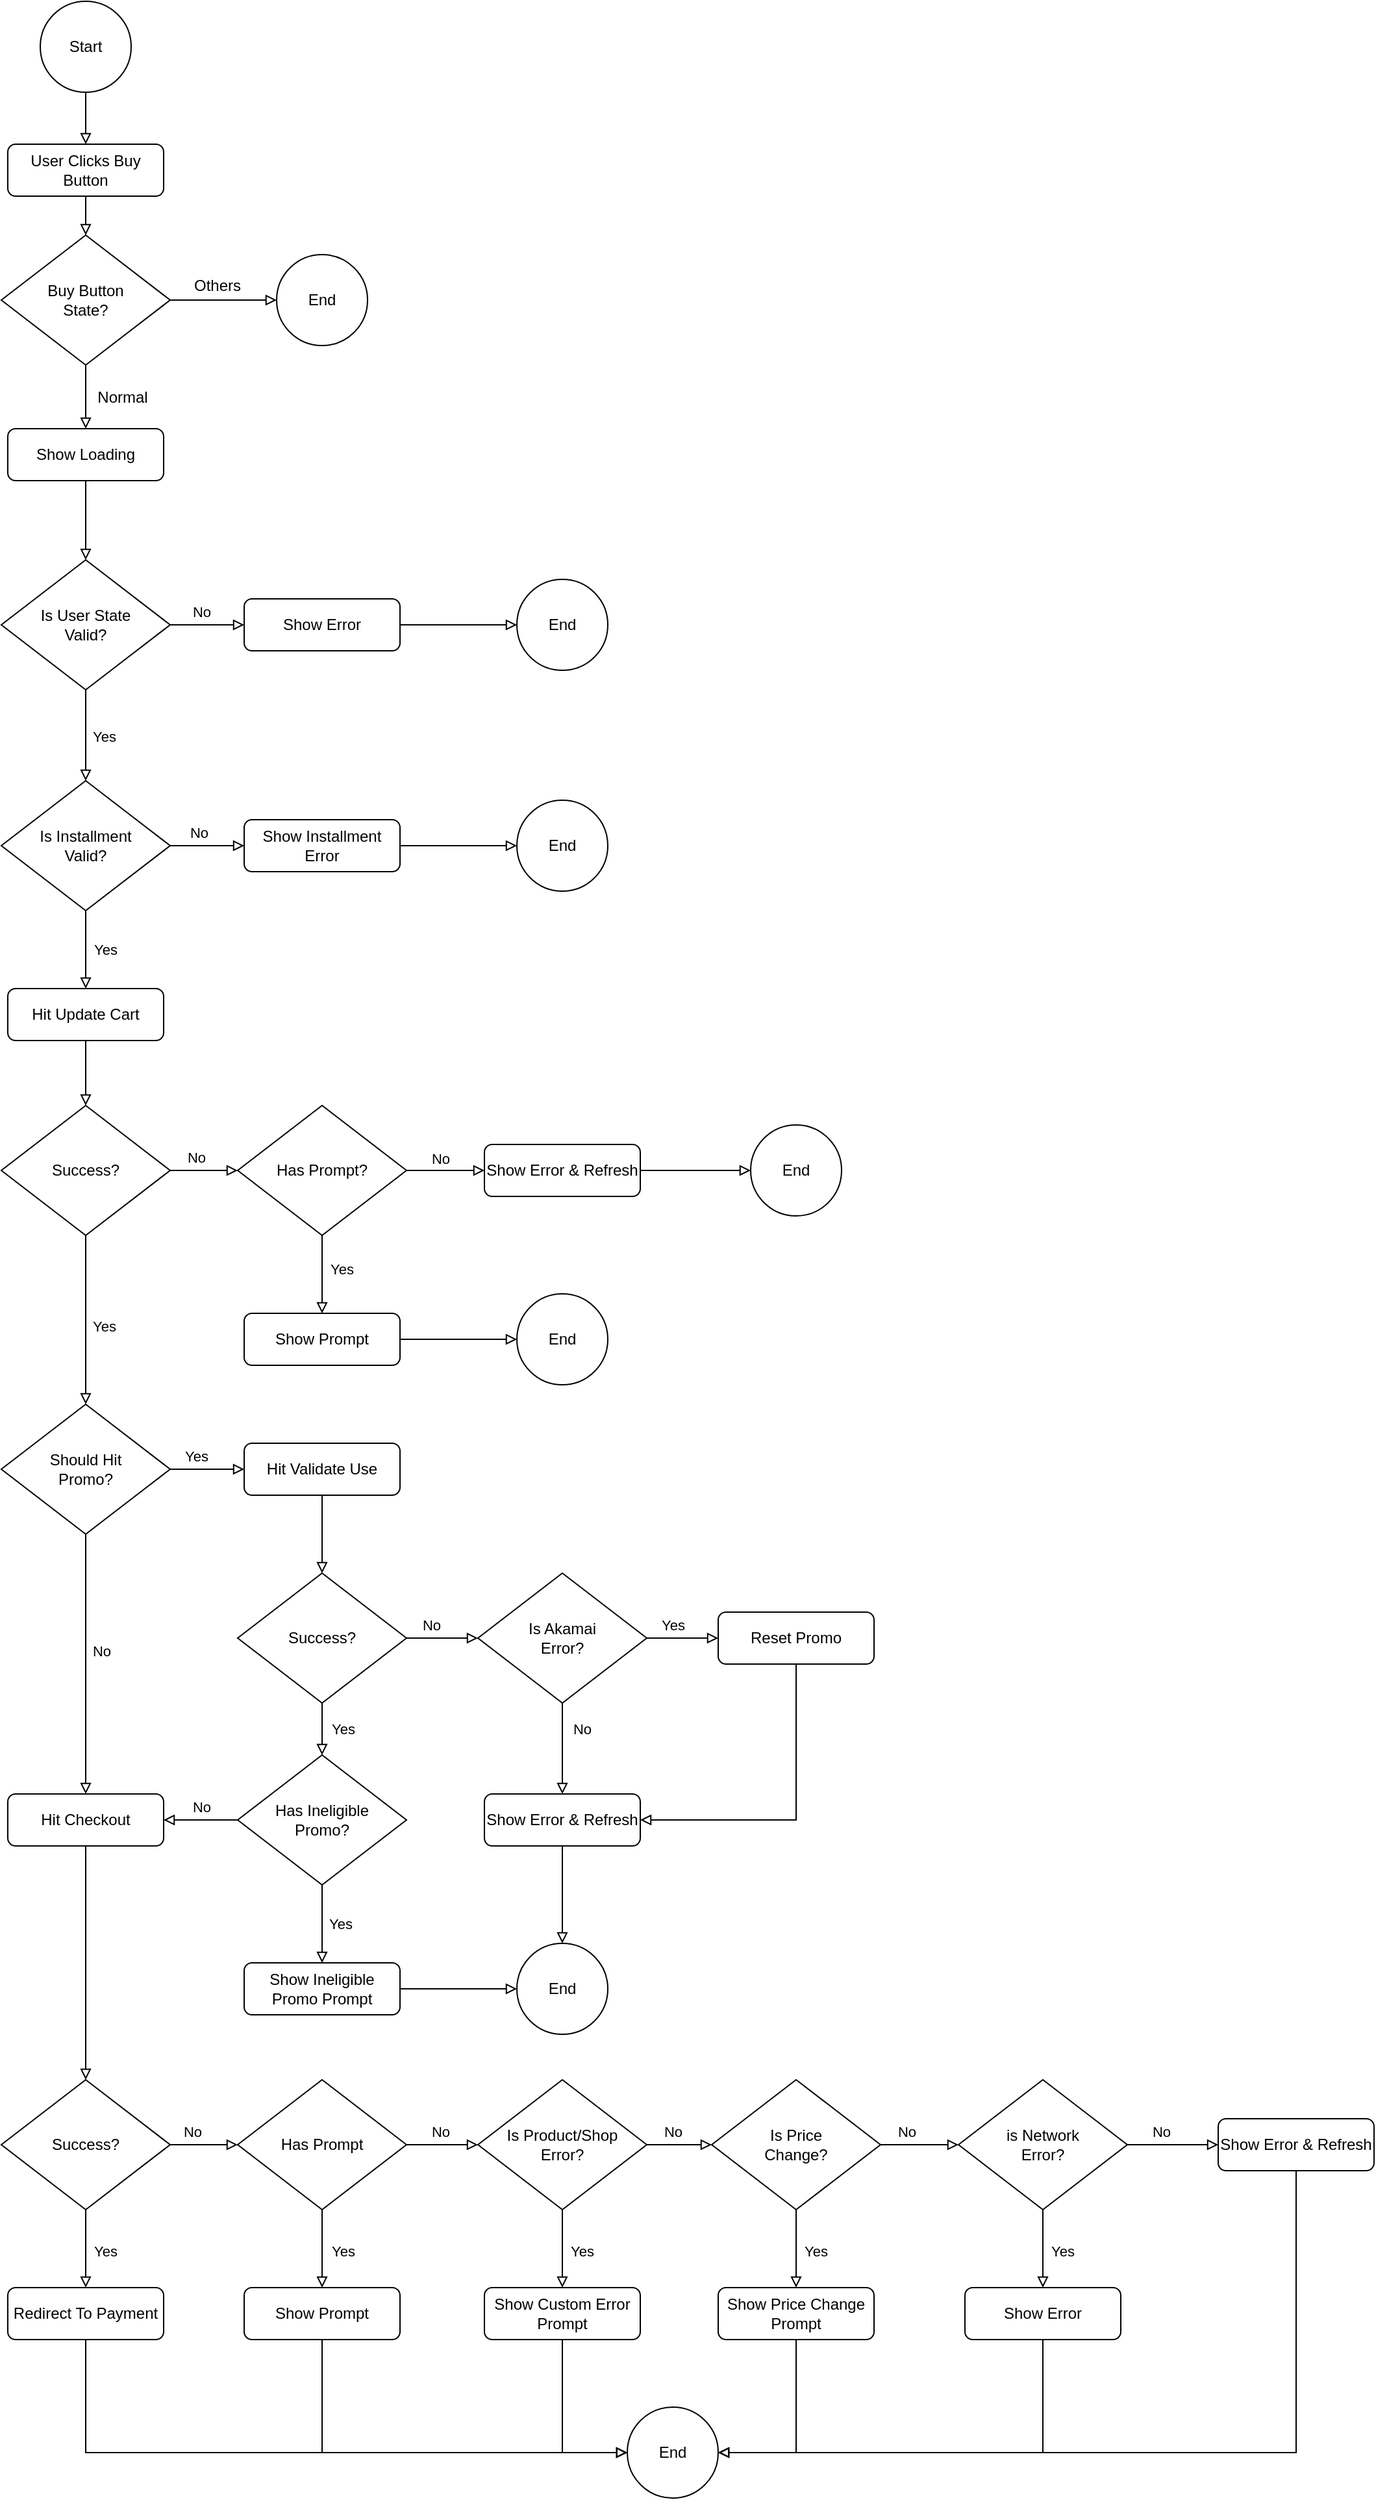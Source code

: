 <mxfile version="21.0.2" type="google"><diagram name="Page-1" id="s8Ui3YPZq4Cd5jdnSd73"><mxGraphModel grid="1" page="1" gridSize="10" guides="1" tooltips="1" connect="1" arrows="1" fold="1" pageScale="1" pageWidth="850" pageHeight="1100" math="0" shadow="0"><root><mxCell id="0"/><mxCell id="1" parent="0"/><mxCell id="nNy5PClMn8P8hD4eeSSz-1" style="edgeStyle=orthogonalEdgeStyle;rounded=0;orthogonalLoop=1;jettySize=auto;html=1;entryX=0.5;entryY=0;entryDx=0;entryDy=0;endArrow=block;endFill=0;" edge="1" parent="1" source="nNy5PClMn8P8hD4eeSSz-2" target="nNy5PClMn8P8hD4eeSSz-4"><mxGeometry relative="1" as="geometry"/></mxCell><mxCell id="nNy5PClMn8P8hD4eeSSz-2" value="Start" style="ellipse;whiteSpace=wrap;html=1;aspect=fixed;" vertex="1" parent="1"><mxGeometry x="173" y="140" width="70" height="70" as="geometry"/></mxCell><mxCell id="nNy5PClMn8P8hD4eeSSz-3" style="edgeStyle=orthogonalEdgeStyle;rounded=0;orthogonalLoop=1;jettySize=auto;html=1;exitX=0.5;exitY=1;exitDx=0;exitDy=0;endArrow=block;endFill=0;" edge="1" parent="1" source="nNy5PClMn8P8hD4eeSSz-4" target="nNy5PClMn8P8hD4eeSSz-7"><mxGeometry relative="1" as="geometry"/></mxCell><mxCell id="nNy5PClMn8P8hD4eeSSz-4" value="User Clicks Buy&lt;br&gt;Button" style="rounded=1;whiteSpace=wrap;html=1;" vertex="1" parent="1"><mxGeometry x="148" y="250" width="120" height="40" as="geometry"/></mxCell><mxCell id="nNy5PClMn8P8hD4eeSSz-6" style="edgeStyle=orthogonalEdgeStyle;rounded=0;orthogonalLoop=1;jettySize=auto;html=1;entryX=0;entryY=0.5;entryDx=0;entryDy=0;endArrow=block;endFill=0;" edge="1" parent="1" source="nNy5PClMn8P8hD4eeSSz-7" target="nNy5PClMn8P8hD4eeSSz-82"><mxGeometry relative="1" as="geometry"><mxPoint x="343.0" y="370" as="targetPoint"/></mxGeometry></mxCell><mxCell id="nNy5PClMn8P8hD4eeSSz-120" style="edgeStyle=orthogonalEdgeStyle;rounded=0;orthogonalLoop=1;jettySize=auto;html=1;entryX=0.5;entryY=0;entryDx=0;entryDy=0;endArrow=block;endFill=0;" edge="1" parent="1" source="nNy5PClMn8P8hD4eeSSz-7" target="nNy5PClMn8P8hD4eeSSz-83"><mxGeometry relative="1" as="geometry"/></mxCell><mxCell id="nNy5PClMn8P8hD4eeSSz-7" value="Buy Button &lt;br&gt;State?" style="rhombus;whiteSpace=wrap;html=1;" vertex="1" parent="1"><mxGeometry x="143" y="320" width="130" height="100" as="geometry"/></mxCell><mxCell id="nNy5PClMn8P8hD4eeSSz-66" value="Others" style="text;html=1;align=center;verticalAlign=middle;resizable=0;points=[];autosize=1;strokeColor=none;fillColor=none;" vertex="1" parent="1"><mxGeometry x="279" y="344" width="60" height="30" as="geometry"/></mxCell><mxCell id="nNy5PClMn8P8hD4eeSSz-82" value="End" style="ellipse;whiteSpace=wrap;html=1;aspect=fixed;" vertex="1" parent="1"><mxGeometry x="355" y="335" width="70" height="70" as="geometry"/></mxCell><mxCell id="nNy5PClMn8P8hD4eeSSz-122" style="edgeStyle=orthogonalEdgeStyle;rounded=0;orthogonalLoop=1;jettySize=auto;html=1;entryX=0.5;entryY=0;entryDx=0;entryDy=0;endArrow=block;endFill=0;" edge="1" parent="1" source="nNy5PClMn8P8hD4eeSSz-83" target="nNy5PClMn8P8hD4eeSSz-84"><mxGeometry relative="1" as="geometry"/></mxCell><mxCell id="nNy5PClMn8P8hD4eeSSz-83" value="Show Loading" style="rounded=1;whiteSpace=wrap;html=1;" vertex="1" parent="1"><mxGeometry x="148" y="469" width="120" height="40" as="geometry"/></mxCell><mxCell id="nNy5PClMn8P8hD4eeSSz-123" style="edgeStyle=orthogonalEdgeStyle;shape=connector;rounded=0;orthogonalLoop=1;jettySize=auto;html=1;entryX=0;entryY=0.5;entryDx=0;entryDy=0;labelBackgroundColor=default;strokeColor=default;fontFamily=Helvetica;fontSize=11;fontColor=default;endArrow=block;endFill=0;" edge="1" parent="1" source="nNy5PClMn8P8hD4eeSSz-84" target="nNy5PClMn8P8hD4eeSSz-89"><mxGeometry relative="1" as="geometry"/></mxCell><mxCell id="nNy5PClMn8P8hD4eeSSz-126" style="edgeStyle=orthogonalEdgeStyle;shape=connector;rounded=0;orthogonalLoop=1;jettySize=auto;html=1;labelBackgroundColor=default;strokeColor=default;fontFamily=Helvetica;fontSize=11;fontColor=default;endArrow=block;endFill=0;" edge="1" parent="1" source="nNy5PClMn8P8hD4eeSSz-84" target="nNy5PClMn8P8hD4eeSSz-85"><mxGeometry relative="1" as="geometry"/></mxCell><mxCell id="nNy5PClMn8P8hD4eeSSz-84" value="Is User State&lt;br&gt;Valid?" style="rhombus;whiteSpace=wrap;html=1;" vertex="1" parent="1"><mxGeometry x="143" y="570" width="130" height="100" as="geometry"/></mxCell><mxCell id="nNy5PClMn8P8hD4eeSSz-128" style="edgeStyle=orthogonalEdgeStyle;shape=connector;rounded=0;orthogonalLoop=1;jettySize=auto;html=1;entryX=0;entryY=0.5;entryDx=0;entryDy=0;labelBackgroundColor=default;strokeColor=default;fontFamily=Helvetica;fontSize=11;fontColor=default;endArrow=block;endFill=0;" edge="1" parent="1" source="nNy5PClMn8P8hD4eeSSz-85" target="nNy5PClMn8P8hD4eeSSz-91"><mxGeometry relative="1" as="geometry"/></mxCell><mxCell id="nNy5PClMn8P8hD4eeSSz-131" style="edgeStyle=orthogonalEdgeStyle;shape=connector;rounded=0;orthogonalLoop=1;jettySize=auto;html=1;entryX=0.5;entryY=0;entryDx=0;entryDy=0;labelBackgroundColor=default;strokeColor=default;fontFamily=Helvetica;fontSize=11;fontColor=default;endArrow=block;endFill=0;" edge="1" parent="1" source="nNy5PClMn8P8hD4eeSSz-85" target="nNy5PClMn8P8hD4eeSSz-86"><mxGeometry relative="1" as="geometry"/></mxCell><mxCell id="nNy5PClMn8P8hD4eeSSz-85" value="Is Installment&lt;br&gt;Valid?" style="rhombus;whiteSpace=wrap;html=1;" vertex="1" parent="1"><mxGeometry x="143" y="740" width="130" height="100" as="geometry"/></mxCell><mxCell id="nNy5PClMn8P8hD4eeSSz-133" style="edgeStyle=orthogonalEdgeStyle;shape=connector;rounded=0;orthogonalLoop=1;jettySize=auto;html=1;entryX=0.5;entryY=0;entryDx=0;entryDy=0;labelBackgroundColor=default;strokeColor=default;fontFamily=Helvetica;fontSize=11;fontColor=default;endArrow=block;endFill=0;" edge="1" parent="1" source="nNy5PClMn8P8hD4eeSSz-86" target="nNy5PClMn8P8hD4eeSSz-87"><mxGeometry relative="1" as="geometry"/></mxCell><mxCell id="nNy5PClMn8P8hD4eeSSz-86" value="Hit Update Cart" style="rounded=1;whiteSpace=wrap;html=1;" vertex="1" parent="1"><mxGeometry x="148" y="900" width="120" height="40" as="geometry"/></mxCell><mxCell id="nNy5PClMn8P8hD4eeSSz-134" style="edgeStyle=orthogonalEdgeStyle;shape=connector;rounded=0;orthogonalLoop=1;jettySize=auto;html=1;entryX=0;entryY=0.5;entryDx=0;entryDy=0;labelBackgroundColor=default;strokeColor=default;fontFamily=Helvetica;fontSize=11;fontColor=default;endArrow=block;endFill=0;" edge="1" parent="1" source="nNy5PClMn8P8hD4eeSSz-87" target="nNy5PClMn8P8hD4eeSSz-88"><mxGeometry relative="1" as="geometry"/></mxCell><mxCell id="nNy5PClMn8P8hD4eeSSz-140" style="edgeStyle=orthogonalEdgeStyle;shape=connector;rounded=0;orthogonalLoop=1;jettySize=auto;html=1;labelBackgroundColor=default;strokeColor=default;fontFamily=Helvetica;fontSize=11;fontColor=default;endArrow=block;endFill=0;" edge="1" parent="1" source="nNy5PClMn8P8hD4eeSSz-87" target="nNy5PClMn8P8hD4eeSSz-97"><mxGeometry relative="1" as="geometry"/></mxCell><mxCell id="nNy5PClMn8P8hD4eeSSz-87" value="Success?" style="rhombus;whiteSpace=wrap;html=1;" vertex="1" parent="1"><mxGeometry x="143" y="990" width="130" height="100" as="geometry"/></mxCell><mxCell id="nNy5PClMn8P8hD4eeSSz-136" style="edgeStyle=orthogonalEdgeStyle;shape=connector;rounded=0;orthogonalLoop=1;jettySize=auto;html=1;entryX=0;entryY=0.5;entryDx=0;entryDy=0;labelBackgroundColor=default;strokeColor=default;fontFamily=Helvetica;fontSize=11;fontColor=default;endArrow=block;endFill=0;" edge="1" parent="1" source="nNy5PClMn8P8hD4eeSSz-88" target="nNy5PClMn8P8hD4eeSSz-93"><mxGeometry relative="1" as="geometry"/></mxCell><mxCell id="nNy5PClMn8P8hD4eeSSz-138" style="edgeStyle=orthogonalEdgeStyle;shape=connector;rounded=0;orthogonalLoop=1;jettySize=auto;html=1;labelBackgroundColor=default;strokeColor=default;fontFamily=Helvetica;fontSize=11;fontColor=default;endArrow=block;endFill=0;" edge="1" parent="1" source="nNy5PClMn8P8hD4eeSSz-88" target="nNy5PClMn8P8hD4eeSSz-94"><mxGeometry relative="1" as="geometry"/></mxCell><mxCell id="nNy5PClMn8P8hD4eeSSz-88" value="Has Prompt?" style="rhombus;whiteSpace=wrap;html=1;" vertex="1" parent="1"><mxGeometry x="325" y="990" width="130" height="100" as="geometry"/></mxCell><mxCell id="nNy5PClMn8P8hD4eeSSz-125" style="edgeStyle=orthogonalEdgeStyle;shape=connector;rounded=0;orthogonalLoop=1;jettySize=auto;html=1;entryX=0;entryY=0.5;entryDx=0;entryDy=0;labelBackgroundColor=default;strokeColor=default;fontFamily=Helvetica;fontSize=11;fontColor=default;endArrow=block;endFill=0;" edge="1" parent="1" source="nNy5PClMn8P8hD4eeSSz-89" target="nNy5PClMn8P8hD4eeSSz-90"><mxGeometry relative="1" as="geometry"/></mxCell><mxCell id="nNy5PClMn8P8hD4eeSSz-89" value="Show Error" style="rounded=1;whiteSpace=wrap;html=1;" vertex="1" parent="1"><mxGeometry x="330" y="600" width="120" height="40" as="geometry"/></mxCell><mxCell id="nNy5PClMn8P8hD4eeSSz-90" value="End" style="ellipse;whiteSpace=wrap;html=1;aspect=fixed;" vertex="1" parent="1"><mxGeometry x="540" y="585" width="70" height="70" as="geometry"/></mxCell><mxCell id="nNy5PClMn8P8hD4eeSSz-130" style="edgeStyle=orthogonalEdgeStyle;shape=connector;rounded=0;orthogonalLoop=1;jettySize=auto;html=1;entryX=0;entryY=0.5;entryDx=0;entryDy=0;labelBackgroundColor=default;strokeColor=default;fontFamily=Helvetica;fontSize=11;fontColor=default;endArrow=block;endFill=0;" edge="1" parent="1" source="nNy5PClMn8P8hD4eeSSz-91" target="nNy5PClMn8P8hD4eeSSz-92"><mxGeometry relative="1" as="geometry"/></mxCell><mxCell id="nNy5PClMn8P8hD4eeSSz-91" value="Show Installment&lt;br&gt;Error" style="rounded=1;whiteSpace=wrap;html=1;" vertex="1" parent="1"><mxGeometry x="330" y="770" width="120" height="40" as="geometry"/></mxCell><mxCell id="nNy5PClMn8P8hD4eeSSz-92" value="End" style="ellipse;whiteSpace=wrap;html=1;aspect=fixed;" vertex="1" parent="1"><mxGeometry x="540" y="755" width="70" height="70" as="geometry"/></mxCell><mxCell id="nNy5PClMn8P8hD4eeSSz-137" style="edgeStyle=orthogonalEdgeStyle;shape=connector;rounded=0;orthogonalLoop=1;jettySize=auto;html=1;entryX=0;entryY=0.5;entryDx=0;entryDy=0;labelBackgroundColor=default;strokeColor=default;fontFamily=Helvetica;fontSize=11;fontColor=default;endArrow=block;endFill=0;" edge="1" parent="1" source="nNy5PClMn8P8hD4eeSSz-93" target="nNy5PClMn8P8hD4eeSSz-112"><mxGeometry relative="1" as="geometry"/></mxCell><mxCell id="nNy5PClMn8P8hD4eeSSz-93" value="Show Error &amp;amp; Refresh" style="rounded=1;whiteSpace=wrap;html=1;" vertex="1" parent="1"><mxGeometry x="515" y="1020" width="120" height="40" as="geometry"/></mxCell><mxCell id="nNy5PClMn8P8hD4eeSSz-139" style="edgeStyle=orthogonalEdgeStyle;shape=connector;rounded=0;orthogonalLoop=1;jettySize=auto;html=1;entryX=0;entryY=0.5;entryDx=0;entryDy=0;labelBackgroundColor=default;strokeColor=default;fontFamily=Helvetica;fontSize=11;fontColor=default;endArrow=block;endFill=0;" edge="1" parent="1" source="nNy5PClMn8P8hD4eeSSz-94" target="nNy5PClMn8P8hD4eeSSz-95"><mxGeometry relative="1" as="geometry"/></mxCell><mxCell id="nNy5PClMn8P8hD4eeSSz-94" value="Show Prompt" style="rounded=1;whiteSpace=wrap;html=1;" vertex="1" parent="1"><mxGeometry x="330" y="1150" width="120" height="40" as="geometry"/></mxCell><mxCell id="nNy5PClMn8P8hD4eeSSz-95" value="End" style="ellipse;whiteSpace=wrap;html=1;aspect=fixed;" vertex="1" parent="1"><mxGeometry x="540" y="1135" width="70" height="70" as="geometry"/></mxCell><mxCell id="nNy5PClMn8P8hD4eeSSz-143" style="edgeStyle=orthogonalEdgeStyle;shape=connector;rounded=0;orthogonalLoop=1;jettySize=auto;html=1;entryX=0.5;entryY=0;entryDx=0;entryDy=0;labelBackgroundColor=default;strokeColor=default;fontFamily=Helvetica;fontSize=11;fontColor=default;endArrow=block;endFill=0;" edge="1" parent="1" source="nNy5PClMn8P8hD4eeSSz-96" target="nNy5PClMn8P8hD4eeSSz-99"><mxGeometry relative="1" as="geometry"/></mxCell><mxCell id="nNy5PClMn8P8hD4eeSSz-96" value="Hit Validate Use" style="rounded=1;whiteSpace=wrap;html=1;" vertex="1" parent="1"><mxGeometry x="330" y="1250" width="120" height="40" as="geometry"/></mxCell><mxCell id="nNy5PClMn8P8hD4eeSSz-141" style="edgeStyle=orthogonalEdgeStyle;shape=connector;rounded=0;orthogonalLoop=1;jettySize=auto;html=1;entryX=0;entryY=0.5;entryDx=0;entryDy=0;labelBackgroundColor=default;strokeColor=default;fontFamily=Helvetica;fontSize=11;fontColor=default;endArrow=block;endFill=0;" edge="1" parent="1" source="nNy5PClMn8P8hD4eeSSz-97" target="nNy5PClMn8P8hD4eeSSz-96"><mxGeometry relative="1" as="geometry"/></mxCell><mxCell id="nNy5PClMn8P8hD4eeSSz-142" style="edgeStyle=orthogonalEdgeStyle;shape=connector;rounded=0;orthogonalLoop=1;jettySize=auto;html=1;entryX=0.5;entryY=0;entryDx=0;entryDy=0;labelBackgroundColor=default;strokeColor=default;fontFamily=Helvetica;fontSize=11;fontColor=default;endArrow=block;endFill=0;" edge="1" parent="1" source="nNy5PClMn8P8hD4eeSSz-97" target="nNy5PClMn8P8hD4eeSSz-101"><mxGeometry relative="1" as="geometry"/></mxCell><mxCell id="nNy5PClMn8P8hD4eeSSz-97" value="Should Hit&lt;br&gt;Promo?" style="rhombus;whiteSpace=wrap;html=1;" vertex="1" parent="1"><mxGeometry x="143" y="1220" width="130" height="100" as="geometry"/></mxCell><mxCell id="nNy5PClMn8P8hD4eeSSz-144" style="edgeStyle=orthogonalEdgeStyle;shape=connector;rounded=0;orthogonalLoop=1;jettySize=auto;html=1;labelBackgroundColor=default;strokeColor=default;fontFamily=Helvetica;fontSize=11;fontColor=default;endArrow=block;endFill=0;" edge="1" parent="1" source="nNy5PClMn8P8hD4eeSSz-99" target="nNy5PClMn8P8hD4eeSSz-100"><mxGeometry relative="1" as="geometry"/></mxCell><mxCell id="nNy5PClMn8P8hD4eeSSz-145" style="edgeStyle=orthogonalEdgeStyle;shape=connector;rounded=0;orthogonalLoop=1;jettySize=auto;html=1;entryX=0.5;entryY=0;entryDx=0;entryDy=0;labelBackgroundColor=default;strokeColor=default;fontFamily=Helvetica;fontSize=11;fontColor=default;endArrow=block;endFill=0;" edge="1" parent="1" source="nNy5PClMn8P8hD4eeSSz-99" target="nNy5PClMn8P8hD4eeSSz-102"><mxGeometry relative="1" as="geometry"/></mxCell><mxCell id="nNy5PClMn8P8hD4eeSSz-99" value="Success?" style="rhombus;whiteSpace=wrap;html=1;" vertex="1" parent="1"><mxGeometry x="325" y="1350" width="130" height="100" as="geometry"/></mxCell><mxCell id="nNy5PClMn8P8hD4eeSSz-147" style="edgeStyle=orthogonalEdgeStyle;shape=connector;rounded=0;orthogonalLoop=1;jettySize=auto;html=1;entryX=0;entryY=0.5;entryDx=0;entryDy=0;labelBackgroundColor=default;strokeColor=default;fontFamily=Helvetica;fontSize=11;fontColor=default;endArrow=block;endFill=0;" edge="1" parent="1" source="nNy5PClMn8P8hD4eeSSz-100" target="nNy5PClMn8P8hD4eeSSz-113"><mxGeometry relative="1" as="geometry"/></mxCell><mxCell id="nNy5PClMn8P8hD4eeSSz-149" style="edgeStyle=orthogonalEdgeStyle;shape=connector;rounded=0;orthogonalLoop=1;jettySize=auto;html=1;entryX=0.5;entryY=0;entryDx=0;entryDy=0;labelBackgroundColor=default;strokeColor=default;fontFamily=Helvetica;fontSize=11;fontColor=default;endArrow=block;endFill=0;" edge="1" parent="1" source="nNy5PClMn8P8hD4eeSSz-100" target="nNy5PClMn8P8hD4eeSSz-103"><mxGeometry relative="1" as="geometry"/></mxCell><mxCell id="nNy5PClMn8P8hD4eeSSz-100" value="Is Akamai&lt;br&gt;Error?" style="rhombus;whiteSpace=wrap;html=1;" vertex="1" parent="1"><mxGeometry x="510" y="1350" width="130" height="100" as="geometry"/></mxCell><mxCell id="nNy5PClMn8P8hD4eeSSz-153" style="edgeStyle=orthogonalEdgeStyle;shape=connector;rounded=0;orthogonalLoop=1;jettySize=auto;html=1;entryX=0.5;entryY=0;entryDx=0;entryDy=0;labelBackgroundColor=default;strokeColor=default;fontFamily=Helvetica;fontSize=11;fontColor=default;endArrow=block;endFill=0;" edge="1" parent="1" source="nNy5PClMn8P8hD4eeSSz-101" target="nNy5PClMn8P8hD4eeSSz-107"><mxGeometry relative="1" as="geometry"/></mxCell><mxCell id="nNy5PClMn8P8hD4eeSSz-101" value="Hit Checkout" style="rounded=1;whiteSpace=wrap;html=1;" vertex="1" parent="1"><mxGeometry x="148" y="1520" width="120" height="40" as="geometry"/></mxCell><mxCell id="nNy5PClMn8P8hD4eeSSz-146" style="edgeStyle=orthogonalEdgeStyle;shape=connector;rounded=0;orthogonalLoop=1;jettySize=auto;html=1;entryX=1;entryY=0.5;entryDx=0;entryDy=0;labelBackgroundColor=default;strokeColor=default;fontFamily=Helvetica;fontSize=11;fontColor=default;endArrow=block;endFill=0;" edge="1" parent="1" source="nNy5PClMn8P8hD4eeSSz-102" target="nNy5PClMn8P8hD4eeSSz-101"><mxGeometry relative="1" as="geometry"/></mxCell><mxCell id="nNy5PClMn8P8hD4eeSSz-151" style="edgeStyle=orthogonalEdgeStyle;shape=connector;rounded=0;orthogonalLoop=1;jettySize=auto;html=1;entryX=0.5;entryY=0;entryDx=0;entryDy=0;labelBackgroundColor=default;strokeColor=default;fontFamily=Helvetica;fontSize=11;fontColor=default;endArrow=block;endFill=0;" edge="1" parent="1" source="nNy5PClMn8P8hD4eeSSz-102" target="nNy5PClMn8P8hD4eeSSz-104"><mxGeometry relative="1" as="geometry"/></mxCell><mxCell id="nNy5PClMn8P8hD4eeSSz-102" value="Has Ineligible&lt;br&gt;Promo?" style="rhombus;whiteSpace=wrap;html=1;" vertex="1" parent="1"><mxGeometry x="325" y="1490" width="130" height="100" as="geometry"/></mxCell><mxCell id="nNy5PClMn8P8hD4eeSSz-150" style="edgeStyle=orthogonalEdgeStyle;shape=connector;rounded=0;orthogonalLoop=1;jettySize=auto;html=1;labelBackgroundColor=default;strokeColor=default;fontFamily=Helvetica;fontSize=11;fontColor=default;endArrow=block;endFill=0;" edge="1" parent="1" source="nNy5PClMn8P8hD4eeSSz-103" target="nNy5PClMn8P8hD4eeSSz-105"><mxGeometry relative="1" as="geometry"/></mxCell><mxCell id="nNy5PClMn8P8hD4eeSSz-103" value="Show Error &amp;amp; Refresh" style="rounded=1;whiteSpace=wrap;html=1;" vertex="1" parent="1"><mxGeometry x="515" y="1520" width="120" height="40" as="geometry"/></mxCell><mxCell id="nNy5PClMn8P8hD4eeSSz-152" style="edgeStyle=orthogonalEdgeStyle;shape=connector;rounded=0;orthogonalLoop=1;jettySize=auto;html=1;entryX=0;entryY=0.5;entryDx=0;entryDy=0;labelBackgroundColor=default;strokeColor=default;fontFamily=Helvetica;fontSize=11;fontColor=default;endArrow=block;endFill=0;" edge="1" parent="1" source="nNy5PClMn8P8hD4eeSSz-104" target="nNy5PClMn8P8hD4eeSSz-105"><mxGeometry relative="1" as="geometry"/></mxCell><mxCell id="nNy5PClMn8P8hD4eeSSz-104" value="Show Ineligible&lt;br&gt;Promo Prompt" style="rounded=1;whiteSpace=wrap;html=1;" vertex="1" parent="1"><mxGeometry x="330" y="1650" width="120" height="40" as="geometry"/></mxCell><mxCell id="nNy5PClMn8P8hD4eeSSz-105" value="End" style="ellipse;whiteSpace=wrap;html=1;aspect=fixed;" vertex="1" parent="1"><mxGeometry x="540" y="1635" width="70" height="70" as="geometry"/></mxCell><mxCell id="nNy5PClMn8P8hD4eeSSz-156" style="edgeStyle=orthogonalEdgeStyle;shape=connector;rounded=0;orthogonalLoop=1;jettySize=auto;html=1;entryX=0.5;entryY=0;entryDx=0;entryDy=0;labelBackgroundColor=default;strokeColor=default;fontFamily=Helvetica;fontSize=11;fontColor=default;endArrow=block;endFill=0;" edge="1" parent="1" source="nNy5PClMn8P8hD4eeSSz-106" target="nNy5PClMn8P8hD4eeSSz-110"><mxGeometry relative="1" as="geometry"/></mxCell><mxCell id="nNy5PClMn8P8hD4eeSSz-157" style="edgeStyle=orthogonalEdgeStyle;shape=connector;rounded=0;orthogonalLoop=1;jettySize=auto;html=1;labelBackgroundColor=default;strokeColor=default;fontFamily=Helvetica;fontSize=11;fontColor=default;endArrow=block;endFill=0;" edge="1" parent="1" source="nNy5PClMn8P8hD4eeSSz-106" target="nNy5PClMn8P8hD4eeSSz-108"><mxGeometry relative="1" as="geometry"/></mxCell><mxCell id="nNy5PClMn8P8hD4eeSSz-106" value="Has Prompt" style="rhombus;whiteSpace=wrap;html=1;" vertex="1" parent="1"><mxGeometry x="325" y="1740" width="130" height="100" as="geometry"/></mxCell><mxCell id="nNy5PClMn8P8hD4eeSSz-154" style="edgeStyle=orthogonalEdgeStyle;shape=connector;rounded=0;orthogonalLoop=1;jettySize=auto;html=1;labelBackgroundColor=default;strokeColor=default;fontFamily=Helvetica;fontSize=11;fontColor=default;endArrow=block;endFill=0;" edge="1" parent="1" source="nNy5PClMn8P8hD4eeSSz-107" target="nNy5PClMn8P8hD4eeSSz-106"><mxGeometry relative="1" as="geometry"/></mxCell><mxCell id="nNy5PClMn8P8hD4eeSSz-155" style="edgeStyle=orthogonalEdgeStyle;shape=connector;rounded=0;orthogonalLoop=1;jettySize=auto;html=1;entryX=0.5;entryY=0;entryDx=0;entryDy=0;labelBackgroundColor=default;strokeColor=default;fontFamily=Helvetica;fontSize=11;fontColor=default;endArrow=block;endFill=0;" edge="1" parent="1" source="nNy5PClMn8P8hD4eeSSz-107" target="nNy5PClMn8P8hD4eeSSz-109"><mxGeometry relative="1" as="geometry"/></mxCell><mxCell id="nNy5PClMn8P8hD4eeSSz-107" value="Success?" style="rhombus;whiteSpace=wrap;html=1;" vertex="1" parent="1"><mxGeometry x="143" y="1740" width="130" height="100" as="geometry"/></mxCell><mxCell id="nNy5PClMn8P8hD4eeSSz-158" style="edgeStyle=orthogonalEdgeStyle;shape=connector;rounded=0;orthogonalLoop=1;jettySize=auto;html=1;entryX=0.5;entryY=0;entryDx=0;entryDy=0;labelBackgroundColor=default;strokeColor=default;fontFamily=Helvetica;fontSize=11;fontColor=default;endArrow=block;endFill=0;" edge="1" parent="1" source="nNy5PClMn8P8hD4eeSSz-108" target="nNy5PClMn8P8hD4eeSSz-111"><mxGeometry relative="1" as="geometry"/></mxCell><mxCell id="nNy5PClMn8P8hD4eeSSz-159" style="edgeStyle=orthogonalEdgeStyle;shape=connector;rounded=0;orthogonalLoop=1;jettySize=auto;html=1;labelBackgroundColor=default;strokeColor=default;fontFamily=Helvetica;fontSize=11;fontColor=default;endArrow=block;endFill=0;" edge="1" parent="1" source="nNy5PClMn8P8hD4eeSSz-108" target="nNy5PClMn8P8hD4eeSSz-114"><mxGeometry relative="1" as="geometry"/></mxCell><mxCell id="nNy5PClMn8P8hD4eeSSz-108" value="Is Product/Shop&lt;br&gt;Error?" style="rhombus;whiteSpace=wrap;html=1;" vertex="1" parent="1"><mxGeometry x="510" y="1740" width="130" height="100" as="geometry"/></mxCell><mxCell id="nNy5PClMn8P8hD4eeSSz-194" style="edgeStyle=orthogonalEdgeStyle;shape=connector;rounded=0;orthogonalLoop=1;jettySize=auto;html=1;entryX=0;entryY=0.5;entryDx=0;entryDy=0;labelBackgroundColor=default;strokeColor=default;fontFamily=Helvetica;fontSize=11;fontColor=default;endArrow=block;endFill=0;" edge="1" parent="1" source="nNy5PClMn8P8hD4eeSSz-109" target="nNy5PClMn8P8hD4eeSSz-119"><mxGeometry relative="1" as="geometry"><Array as="points"><mxPoint x="208" y="2027"/></Array></mxGeometry></mxCell><mxCell id="nNy5PClMn8P8hD4eeSSz-109" value="Redirect To Payment" style="rounded=1;whiteSpace=wrap;html=1;" vertex="1" parent="1"><mxGeometry x="148" y="1900" width="120" height="40" as="geometry"/></mxCell><mxCell id="nNy5PClMn8P8hD4eeSSz-165" style="edgeStyle=orthogonalEdgeStyle;shape=connector;rounded=0;orthogonalLoop=1;jettySize=auto;html=1;labelBackgroundColor=default;strokeColor=default;fontFamily=Helvetica;fontSize=11;fontColor=default;endArrow=block;endFill=0;entryX=0;entryY=0.5;entryDx=0;entryDy=0;" edge="1" parent="1" source="nNy5PClMn8P8hD4eeSSz-110" target="nNy5PClMn8P8hD4eeSSz-119"><mxGeometry relative="1" as="geometry"><mxPoint x="390" y="2030" as="targetPoint"/><Array as="points"><mxPoint x="390" y="2027"/></Array></mxGeometry></mxCell><mxCell id="nNy5PClMn8P8hD4eeSSz-110" value="Show Prompt" style="rounded=1;whiteSpace=wrap;html=1;" vertex="1" parent="1"><mxGeometry x="330" y="1900" width="120" height="40" as="geometry"/></mxCell><mxCell id="nNy5PClMn8P8hD4eeSSz-195" style="edgeStyle=orthogonalEdgeStyle;shape=connector;rounded=0;orthogonalLoop=1;jettySize=auto;html=1;entryX=0;entryY=0.5;entryDx=0;entryDy=0;labelBackgroundColor=default;strokeColor=default;fontFamily=Helvetica;fontSize=11;fontColor=default;endArrow=block;endFill=0;" edge="1" parent="1" source="nNy5PClMn8P8hD4eeSSz-111" target="nNy5PClMn8P8hD4eeSSz-119"><mxGeometry relative="1" as="geometry"/></mxCell><mxCell id="nNy5PClMn8P8hD4eeSSz-111" value="Show Custom Error Prompt" style="rounded=1;whiteSpace=wrap;html=1;" vertex="1" parent="1"><mxGeometry x="515" y="1900" width="120" height="40" as="geometry"/></mxCell><mxCell id="nNy5PClMn8P8hD4eeSSz-112" value="End" style="ellipse;whiteSpace=wrap;html=1;aspect=fixed;" vertex="1" parent="1"><mxGeometry x="720" y="1005" width="70" height="70" as="geometry"/></mxCell><mxCell id="nNy5PClMn8P8hD4eeSSz-148" style="edgeStyle=orthogonalEdgeStyle;shape=connector;rounded=0;orthogonalLoop=1;jettySize=auto;html=1;entryX=1;entryY=0.5;entryDx=0;entryDy=0;labelBackgroundColor=default;strokeColor=default;fontFamily=Helvetica;fontSize=11;fontColor=default;endArrow=block;endFill=0;" edge="1" parent="1" source="nNy5PClMn8P8hD4eeSSz-113" target="nNy5PClMn8P8hD4eeSSz-103"><mxGeometry relative="1" as="geometry"><Array as="points"><mxPoint x="755" y="1540"/></Array></mxGeometry></mxCell><mxCell id="nNy5PClMn8P8hD4eeSSz-113" value="Reset Promo" style="rounded=1;whiteSpace=wrap;html=1;" vertex="1" parent="1"><mxGeometry x="695" y="1380" width="120" height="40" as="geometry"/></mxCell><mxCell id="nNy5PClMn8P8hD4eeSSz-160" style="edgeStyle=orthogonalEdgeStyle;shape=connector;rounded=0;orthogonalLoop=1;jettySize=auto;html=1;entryX=0.5;entryY=0;entryDx=0;entryDy=0;labelBackgroundColor=default;strokeColor=default;fontFamily=Helvetica;fontSize=11;fontColor=default;endArrow=block;endFill=0;" edge="1" parent="1" source="nNy5PClMn8P8hD4eeSSz-114" target="nNy5PClMn8P8hD4eeSSz-115"><mxGeometry relative="1" as="geometry"/></mxCell><mxCell id="nNy5PClMn8P8hD4eeSSz-161" style="edgeStyle=orthogonalEdgeStyle;shape=connector;rounded=0;orthogonalLoop=1;jettySize=auto;html=1;entryX=0;entryY=0.5;entryDx=0;entryDy=0;labelBackgroundColor=default;strokeColor=default;fontFamily=Helvetica;fontSize=11;fontColor=default;endArrow=block;endFill=0;" edge="1" parent="1" source="nNy5PClMn8P8hD4eeSSz-114" target="nNy5PClMn8P8hD4eeSSz-116"><mxGeometry relative="1" as="geometry"/></mxCell><mxCell id="nNy5PClMn8P8hD4eeSSz-114" value="Is Price&lt;br&gt;Change?" style="rhombus;whiteSpace=wrap;html=1;" vertex="1" parent="1"><mxGeometry x="690" y="1740" width="130" height="100" as="geometry"/></mxCell><mxCell id="nNy5PClMn8P8hD4eeSSz-169" style="edgeStyle=orthogonalEdgeStyle;shape=connector;rounded=0;orthogonalLoop=1;jettySize=auto;html=1;entryX=1;entryY=0.5;entryDx=0;entryDy=0;labelBackgroundColor=default;strokeColor=default;fontFamily=Helvetica;fontSize=11;fontColor=default;endArrow=block;endFill=0;" edge="1" parent="1" source="nNy5PClMn8P8hD4eeSSz-115" target="nNy5PClMn8P8hD4eeSSz-119"><mxGeometry relative="1" as="geometry"/></mxCell><mxCell id="nNy5PClMn8P8hD4eeSSz-115" value="Show Price Change&lt;br&gt;Prompt" style="rounded=1;whiteSpace=wrap;html=1;" vertex="1" parent="1"><mxGeometry x="695" y="1900" width="120" height="40" as="geometry"/></mxCell><mxCell id="nNy5PClMn8P8hD4eeSSz-162" style="edgeStyle=orthogonalEdgeStyle;shape=connector;rounded=0;orthogonalLoop=1;jettySize=auto;html=1;entryX=0;entryY=0.5;entryDx=0;entryDy=0;labelBackgroundColor=default;strokeColor=default;fontFamily=Helvetica;fontSize=11;fontColor=default;endArrow=block;endFill=0;" edge="1" parent="1" source="nNy5PClMn8P8hD4eeSSz-116" target="nNy5PClMn8P8hD4eeSSz-118"><mxGeometry relative="1" as="geometry"/></mxCell><mxCell id="nNy5PClMn8P8hD4eeSSz-163" style="edgeStyle=orthogonalEdgeStyle;shape=connector;rounded=0;orthogonalLoop=1;jettySize=auto;html=1;entryX=0.5;entryY=0;entryDx=0;entryDy=0;labelBackgroundColor=default;strokeColor=default;fontFamily=Helvetica;fontSize=11;fontColor=default;endArrow=block;endFill=0;" edge="1" parent="1" source="nNy5PClMn8P8hD4eeSSz-116" target="nNy5PClMn8P8hD4eeSSz-117"><mxGeometry relative="1" as="geometry"/></mxCell><mxCell id="nNy5PClMn8P8hD4eeSSz-116" value="is Network&lt;br&gt;Error?" style="rhombus;whiteSpace=wrap;html=1;" vertex="1" parent="1"><mxGeometry x="880" y="1740" width="130" height="100" as="geometry"/></mxCell><mxCell id="nNy5PClMn8P8hD4eeSSz-170" style="edgeStyle=orthogonalEdgeStyle;shape=connector;rounded=0;orthogonalLoop=1;jettySize=auto;html=1;entryX=1;entryY=0.5;entryDx=0;entryDy=0;labelBackgroundColor=default;strokeColor=default;fontFamily=Helvetica;fontSize=11;fontColor=default;endArrow=block;endFill=0;" edge="1" parent="1" source="nNy5PClMn8P8hD4eeSSz-117" target="nNy5PClMn8P8hD4eeSSz-119"><mxGeometry relative="1" as="geometry"><Array as="points"><mxPoint x="945" y="2027"/></Array></mxGeometry></mxCell><mxCell id="nNy5PClMn8P8hD4eeSSz-117" value="Show Error" style="rounded=1;whiteSpace=wrap;html=1;" vertex="1" parent="1"><mxGeometry x="885" y="1900" width="120" height="40" as="geometry"/></mxCell><mxCell id="nNy5PClMn8P8hD4eeSSz-171" style="edgeStyle=orthogonalEdgeStyle;shape=connector;rounded=0;orthogonalLoop=1;jettySize=auto;html=1;entryX=1;entryY=0.5;entryDx=0;entryDy=0;labelBackgroundColor=default;strokeColor=default;fontFamily=Helvetica;fontSize=11;fontColor=default;endArrow=block;endFill=0;" edge="1" parent="1" source="nNy5PClMn8P8hD4eeSSz-118" target="nNy5PClMn8P8hD4eeSSz-119"><mxGeometry relative="1" as="geometry"><Array as="points"><mxPoint x="1140" y="2027"/></Array></mxGeometry></mxCell><mxCell id="nNy5PClMn8P8hD4eeSSz-118" value="Show Error &amp;amp; Refresh" style="rounded=1;whiteSpace=wrap;html=1;" vertex="1" parent="1"><mxGeometry x="1080" y="1770" width="120" height="40" as="geometry"/></mxCell><mxCell id="nNy5PClMn8P8hD4eeSSz-119" value="End" style="ellipse;whiteSpace=wrap;html=1;aspect=fixed;" vertex="1" parent="1"><mxGeometry x="625" y="1992" width="70" height="70" as="geometry"/></mxCell><mxCell id="nNy5PClMn8P8hD4eeSSz-121" value="Normal" style="text;html=1;align=center;verticalAlign=middle;resizable=0;points=[];autosize=1;strokeColor=none;fillColor=none;" vertex="1" parent="1"><mxGeometry x="206" y="430" width="60" height="30" as="geometry"/></mxCell><mxCell id="nNy5PClMn8P8hD4eeSSz-124" value="No" style="text;html=1;align=center;verticalAlign=middle;resizable=0;points=[];autosize=1;strokeColor=none;fillColor=none;fontSize=11;fontFamily=Helvetica;fontColor=default;" vertex="1" parent="1"><mxGeometry x="277" y="595" width="40" height="30" as="geometry"/></mxCell><mxCell id="nNy5PClMn8P8hD4eeSSz-127" value="Yes" style="text;html=1;align=center;verticalAlign=middle;resizable=0;points=[];autosize=1;strokeColor=none;fillColor=none;fontSize=11;fontFamily=Helvetica;fontColor=default;" vertex="1" parent="1"><mxGeometry x="202" y="691" width="40" height="30" as="geometry"/></mxCell><mxCell id="nNy5PClMn8P8hD4eeSSz-129" value="No" style="text;html=1;align=center;verticalAlign=middle;resizable=0;points=[];autosize=1;strokeColor=none;fillColor=none;fontSize=11;fontFamily=Helvetica;fontColor=default;" vertex="1" parent="1"><mxGeometry x="275" y="765" width="40" height="30" as="geometry"/></mxCell><mxCell id="nNy5PClMn8P8hD4eeSSz-132" value="Yes" style="text;html=1;align=center;verticalAlign=middle;resizable=0;points=[];autosize=1;strokeColor=none;fillColor=none;fontSize=11;fontFamily=Helvetica;fontColor=default;" vertex="1" parent="1"><mxGeometry x="203" y="855" width="40" height="30" as="geometry"/></mxCell><mxCell id="nNy5PClMn8P8hD4eeSSz-135" value="No" style="text;html=1;align=center;verticalAlign=middle;resizable=0;points=[];autosize=1;strokeColor=none;fillColor=none;fontSize=11;fontFamily=Helvetica;fontColor=default;" vertex="1" parent="1"><mxGeometry x="273" y="1015" width="40" height="30" as="geometry"/></mxCell><mxCell id="nNy5PClMn8P8hD4eeSSz-172" value="No" style="text;html=1;align=center;verticalAlign=middle;resizable=0;points=[];autosize=1;strokeColor=none;fillColor=none;fontSize=11;fontFamily=Helvetica;fontColor=default;" vertex="1" parent="1"><mxGeometry x="461" y="1016" width="40" height="30" as="geometry"/></mxCell><mxCell id="nNy5PClMn8P8hD4eeSSz-173" value="Yes" style="text;html=1;align=center;verticalAlign=middle;resizable=0;points=[];autosize=1;strokeColor=none;fillColor=none;fontSize=11;fontFamily=Helvetica;fontColor=default;" vertex="1" parent="1"><mxGeometry x="385" y="1101" width="40" height="30" as="geometry"/></mxCell><mxCell id="nNy5PClMn8P8hD4eeSSz-174" value="Yes" style="text;html=1;align=center;verticalAlign=middle;resizable=0;points=[];autosize=1;strokeColor=none;fillColor=none;fontSize=11;fontFamily=Helvetica;fontColor=default;" vertex="1" parent="1"><mxGeometry x="202" y="1145" width="40" height="30" as="geometry"/></mxCell><mxCell id="nNy5PClMn8P8hD4eeSSz-175" value="Yes" style="text;html=1;align=center;verticalAlign=middle;resizable=0;points=[];autosize=1;strokeColor=none;fillColor=none;fontSize=11;fontFamily=Helvetica;fontColor=default;" vertex="1" parent="1"><mxGeometry x="273" y="1245" width="40" height="30" as="geometry"/></mxCell><mxCell id="nNy5PClMn8P8hD4eeSSz-176" value="No" style="text;html=1;align=center;verticalAlign=middle;resizable=0;points=[];autosize=1;strokeColor=none;fillColor=none;fontSize=11;fontFamily=Helvetica;fontColor=default;" vertex="1" parent="1"><mxGeometry x="200" y="1395" width="40" height="30" as="geometry"/></mxCell><mxCell id="nNy5PClMn8P8hD4eeSSz-177" value="No" style="text;html=1;align=center;verticalAlign=middle;resizable=0;points=[];autosize=1;strokeColor=none;fillColor=none;fontSize=11;fontFamily=Helvetica;fontColor=default;" vertex="1" parent="1"><mxGeometry x="454" y="1375" width="40" height="30" as="geometry"/></mxCell><mxCell id="nNy5PClMn8P8hD4eeSSz-178" value="Yes" style="text;html=1;align=center;verticalAlign=middle;resizable=0;points=[];autosize=1;strokeColor=none;fillColor=none;fontSize=11;fontFamily=Helvetica;fontColor=default;" vertex="1" parent="1"><mxGeometry x="386" y="1455" width="40" height="30" as="geometry"/></mxCell><mxCell id="nNy5PClMn8P8hD4eeSSz-180" value="Yes" style="text;html=1;align=center;verticalAlign=middle;resizable=0;points=[];autosize=1;strokeColor=none;fillColor=none;fontSize=11;fontFamily=Helvetica;fontColor=default;" vertex="1" parent="1"><mxGeometry x="640" y="1375" width="40" height="30" as="geometry"/></mxCell><mxCell id="nNy5PClMn8P8hD4eeSSz-181" value="No" style="text;html=1;align=center;verticalAlign=middle;resizable=0;points=[];autosize=1;strokeColor=none;fillColor=none;fontSize=11;fontFamily=Helvetica;fontColor=default;" vertex="1" parent="1"><mxGeometry x="570" y="1455" width="40" height="30" as="geometry"/></mxCell><mxCell id="nNy5PClMn8P8hD4eeSSz-182" value="Yes" style="text;html=1;align=center;verticalAlign=middle;resizable=0;points=[];autosize=1;strokeColor=none;fillColor=none;fontSize=11;fontFamily=Helvetica;fontColor=default;" vertex="1" parent="1"><mxGeometry x="384" y="1605" width="40" height="30" as="geometry"/></mxCell><mxCell id="nNy5PClMn8P8hD4eeSSz-183" value="No" style="text;html=1;align=center;verticalAlign=middle;resizable=0;points=[];autosize=1;strokeColor=none;fillColor=none;fontSize=11;fontFamily=Helvetica;fontColor=default;" vertex="1" parent="1"><mxGeometry x="277" y="1515" width="40" height="30" as="geometry"/></mxCell><mxCell id="nNy5PClMn8P8hD4eeSSz-184" value="No" style="text;html=1;align=center;verticalAlign=middle;resizable=0;points=[];autosize=1;strokeColor=none;fillColor=none;fontSize=11;fontFamily=Helvetica;fontColor=default;" vertex="1" parent="1"><mxGeometry x="270" y="1765" width="40" height="30" as="geometry"/></mxCell><mxCell id="nNy5PClMn8P8hD4eeSSz-185" value="Yes" style="text;html=1;align=center;verticalAlign=middle;resizable=0;points=[];autosize=1;strokeColor=none;fillColor=none;fontSize=11;fontFamily=Helvetica;fontColor=default;" vertex="1" parent="1"><mxGeometry x="203" y="1857" width="40" height="30" as="geometry"/></mxCell><mxCell id="nNy5PClMn8P8hD4eeSSz-186" value="Yes" style="text;html=1;align=center;verticalAlign=middle;resizable=0;points=[];autosize=1;strokeColor=none;fillColor=none;fontSize=11;fontFamily=Helvetica;fontColor=default;" vertex="1" parent="1"><mxGeometry x="386" y="1857" width="40" height="30" as="geometry"/></mxCell><mxCell id="nNy5PClMn8P8hD4eeSSz-187" value="Yes" style="text;html=1;align=center;verticalAlign=middle;resizable=0;points=[];autosize=1;strokeColor=none;fillColor=none;fontSize=11;fontFamily=Helvetica;fontColor=default;" vertex="1" parent="1"><mxGeometry x="570" y="1857" width="40" height="30" as="geometry"/></mxCell><mxCell id="nNy5PClMn8P8hD4eeSSz-188" value="Yes" style="text;html=1;align=center;verticalAlign=middle;resizable=0;points=[];autosize=1;strokeColor=none;fillColor=none;fontSize=11;fontFamily=Helvetica;fontColor=default;" vertex="1" parent="1"><mxGeometry x="750" y="1857" width="40" height="30" as="geometry"/></mxCell><mxCell id="nNy5PClMn8P8hD4eeSSz-189" value="Yes" style="text;html=1;align=center;verticalAlign=middle;resizable=0;points=[];autosize=1;strokeColor=none;fillColor=none;fontSize=11;fontFamily=Helvetica;fontColor=default;" vertex="1" parent="1"><mxGeometry x="940" y="1857" width="40" height="30" as="geometry"/></mxCell><mxCell id="nNy5PClMn8P8hD4eeSSz-190" value="No" style="text;html=1;align=center;verticalAlign=middle;resizable=0;points=[];autosize=1;strokeColor=none;fillColor=none;fontSize=11;fontFamily=Helvetica;fontColor=default;" vertex="1" parent="1"><mxGeometry x="461" y="1765" width="40" height="30" as="geometry"/></mxCell><mxCell id="nNy5PClMn8P8hD4eeSSz-191" value="No" style="text;html=1;align=center;verticalAlign=middle;resizable=0;points=[];autosize=1;strokeColor=none;fillColor=none;fontSize=11;fontFamily=Helvetica;fontColor=default;" vertex="1" parent="1"><mxGeometry x="640" y="1765" width="40" height="30" as="geometry"/></mxCell><mxCell id="nNy5PClMn8P8hD4eeSSz-192" value="No" style="text;html=1;align=center;verticalAlign=middle;resizable=0;points=[];autosize=1;strokeColor=none;fillColor=none;fontSize=11;fontFamily=Helvetica;fontColor=default;" vertex="1" parent="1"><mxGeometry x="820" y="1765" width="40" height="30" as="geometry"/></mxCell><mxCell id="nNy5PClMn8P8hD4eeSSz-193" value="No" style="text;html=1;align=center;verticalAlign=middle;resizable=0;points=[];autosize=1;strokeColor=none;fillColor=none;fontSize=11;fontFamily=Helvetica;fontColor=default;" vertex="1" parent="1"><mxGeometry x="1016" y="1765" width="40" height="30" as="geometry"/></mxCell></root></mxGraphModel></diagram></mxfile>